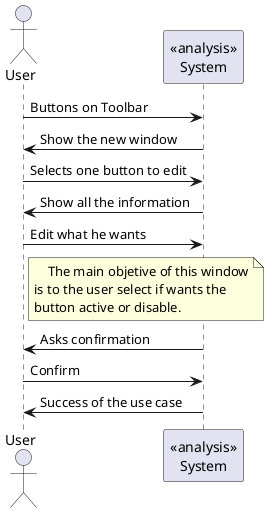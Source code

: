  @startuml doc-files/macros_09_01_ssd_edit.png
  actor User
  participant "<<analysis>>\nSystem" as s

	User -> s : Buttons on Toolbar
    s -> User: Show the new window
	User -> s: Selects one button to edit
	s -> User: Show all the information
	User -> s: Edit what he wants
   note right of User
        The main objetive of this window
		is to the user select if wants the
		button active or disable.
    end note
	s -> User: Asks confirmation
	User -> s: Confirm
	s -> User: Success of the use case
  @enduml
